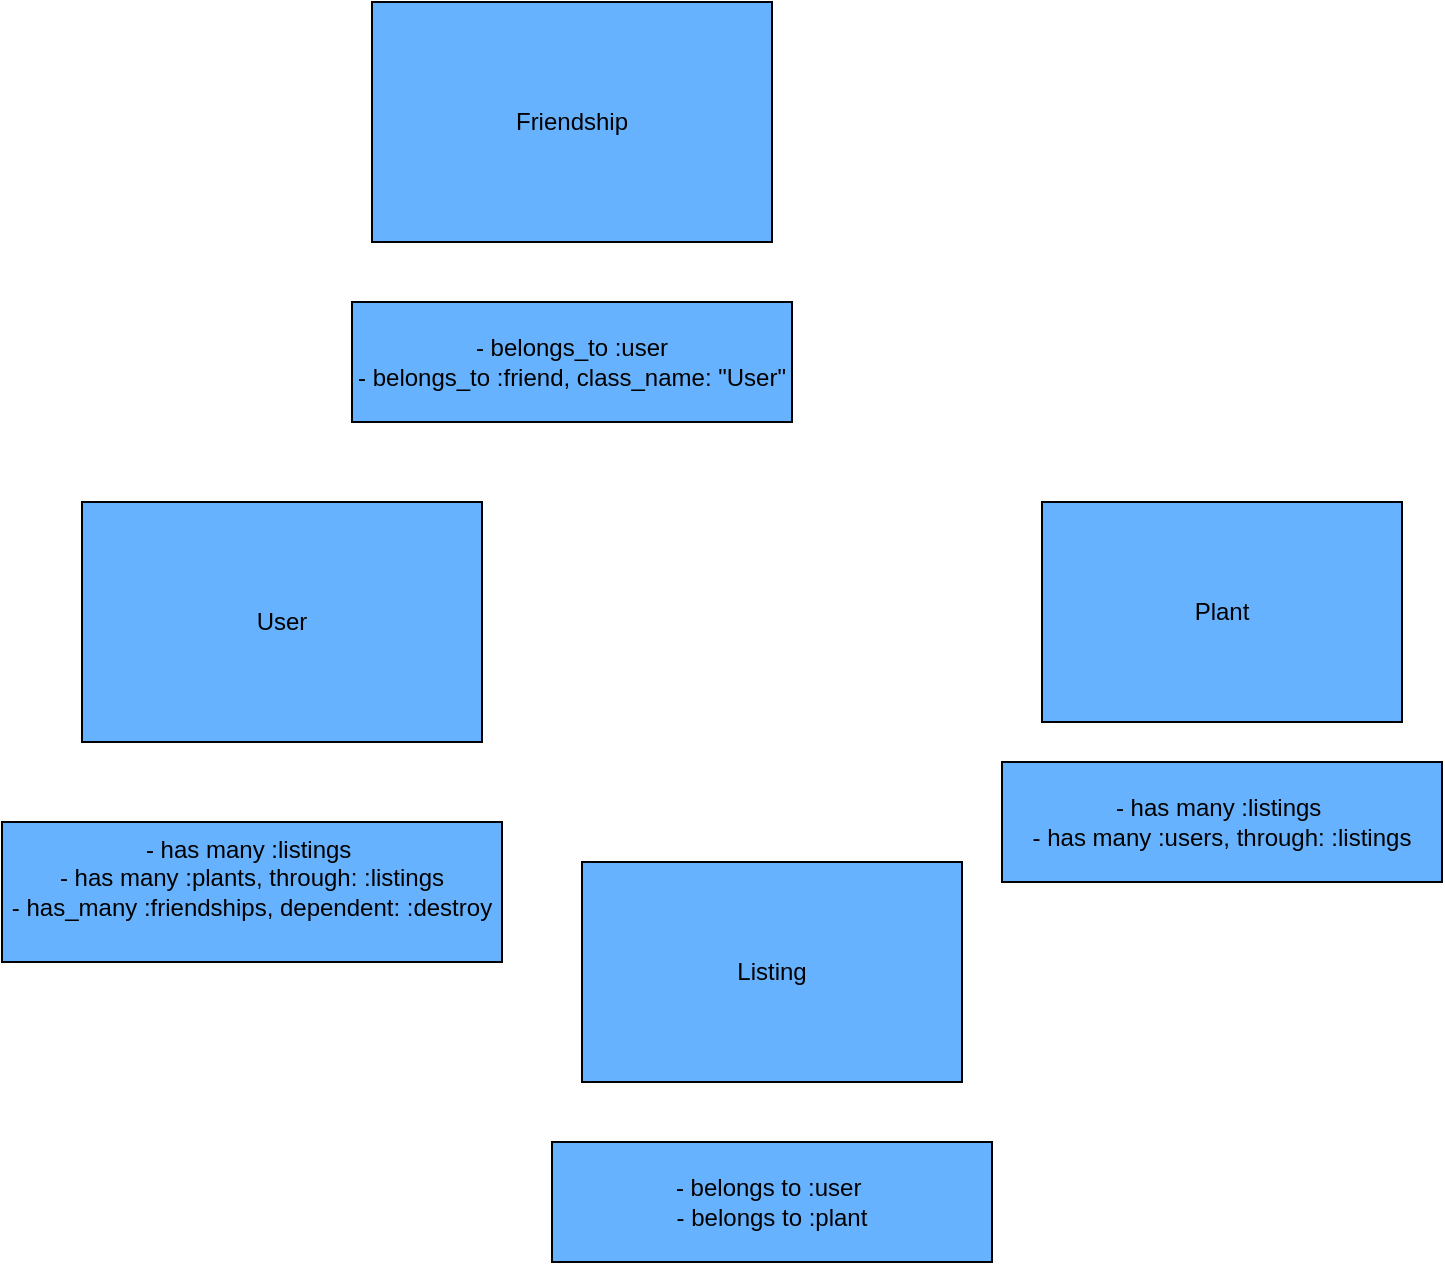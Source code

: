 <mxfile>
    <diagram id="QWUuCcUbmoYX2DpXJwne" name="Page-1">
        <mxGraphModel dx="899" dy="717" grid="1" gridSize="10" guides="1" tooltips="1" connect="1" arrows="1" fold="1" page="1" pageScale="1" pageWidth="850" pageHeight="1100" math="0" shadow="0">
            <root>
                <mxCell id="0"/>
                <mxCell id="1" parent="0"/>
                <mxCell id="2" value="User" style="whiteSpace=wrap;html=1;fillColor=#66B2FF;" parent="1" vertex="1">
                    <mxGeometry x="70" y="290" width="200" height="120" as="geometry"/>
                </mxCell>
                <mxCell id="3" value="Plant" style="whiteSpace=wrap;html=1;fillColor=#66B2FF;" parent="1" vertex="1">
                    <mxGeometry x="550" y="290" width="180" height="110" as="geometry"/>
                </mxCell>
                <mxCell id="4" value="Listing" style="whiteSpace=wrap;html=1;fillColor=#66B2FF;" parent="1" vertex="1">
                    <mxGeometry x="320" y="470" width="190" height="110" as="geometry"/>
                </mxCell>
                <mxCell id="6" value="&lt;font color=&quot;#000000&quot;&gt;- has many :listings&amp;nbsp;&lt;/font&gt;&lt;br&gt;&lt;font color=&quot;#000000&quot;&gt;- has many :plants, through: :listings&lt;br&gt;- has_many :friendships, dependent: :destroy&lt;br&gt;&lt;br&gt;&lt;/font&gt;" style="whiteSpace=wrap;html=1;fillColor=#66B2FF;" parent="1" vertex="1">
                    <mxGeometry x="30" y="450" width="250" height="70" as="geometry"/>
                </mxCell>
                <mxCell id="7" value="&lt;font color=&quot;#000000&quot;&gt;- belongs to :user&amp;nbsp;&lt;br&gt;- belongs to :plant&lt;br&gt;&lt;/font&gt;" style="whiteSpace=wrap;html=1;fillColor=#66B2FF;" parent="1" vertex="1">
                    <mxGeometry x="305" y="610" width="220" height="60" as="geometry"/>
                </mxCell>
                <mxCell id="8" value="&lt;font color=&quot;#000000&quot;&gt;- has many :listings&amp;nbsp;&lt;/font&gt;&lt;br&gt;&lt;font color=&quot;#000000&quot;&gt;- has many :users, through: :listings&lt;/font&gt;" style="whiteSpace=wrap;html=1;fillColor=#66B2FF;" parent="1" vertex="1">
                    <mxGeometry x="530" y="420" width="220" height="60" as="geometry"/>
                </mxCell>
                <mxCell id="9" value="Friendship" style="whiteSpace=wrap;html=1;fillColor=#66B2FF;" parent="1" vertex="1">
                    <mxGeometry x="215" y="40" width="200" height="120" as="geometry"/>
                </mxCell>
                <mxCell id="10" value="&lt;font color=&quot;#000000&quot;&gt;- belongs_to :user&lt;br&gt;- belongs_to :friend, class_name: &quot;User&quot;&lt;br&gt;&lt;/font&gt;" style="whiteSpace=wrap;html=1;fillColor=#66B2FF;" parent="1" vertex="1">
                    <mxGeometry x="205" y="190" width="220" height="60" as="geometry"/>
                </mxCell>
            </root>
        </mxGraphModel>
    </diagram>
</mxfile>